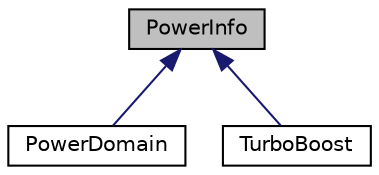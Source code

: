 digraph "PowerInfo"
{
  edge [fontname="Helvetica",fontsize="10",labelfontname="Helvetica",labelfontsize="10"];
  node [fontname="Helvetica",fontsize="10",shape=record];
  Node1 [label="PowerInfo",height=0.2,width=0.4,color="black", fillcolor="grey75", style="filled", fontcolor="black"];
  Node1 -> Node2 [dir="back",color="midnightblue",fontsize="10",style="solid",fontname="Helvetica"];
  Node2 [label="PowerDomain",height=0.2,width=0.4,color="black", fillcolor="white", style="filled",URL="$structPowerDomain.html",tooltip="Structure describing an RAPL power domain. "];
  Node1 -> Node3 [dir="back",color="midnightblue",fontsize="10",style="solid",fontname="Helvetica"];
  Node3 [label="TurboBoost",height=0.2,width=0.4,color="black", fillcolor="white", style="filled",URL="$structTurboBoost.html",tooltip="Information structure of CPU&#39;s turbo mode. "];
}
